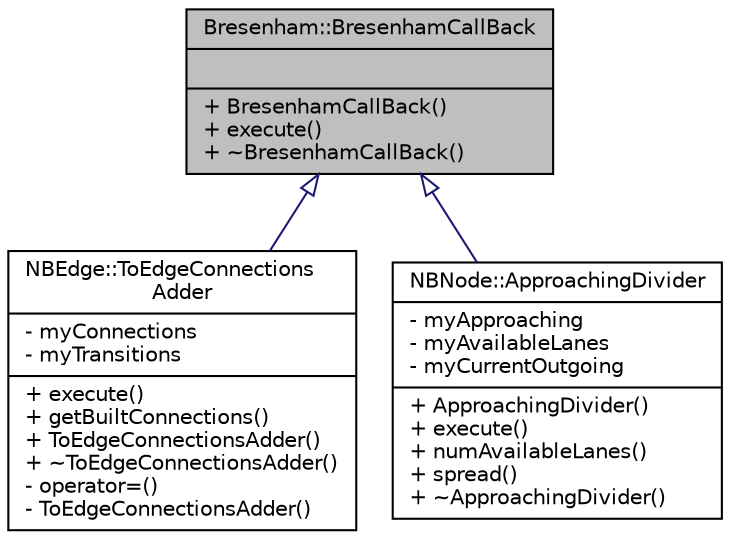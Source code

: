 digraph "Bresenham::BresenhamCallBack"
{
  edge [fontname="Helvetica",fontsize="10",labelfontname="Helvetica",labelfontsize="10"];
  node [fontname="Helvetica",fontsize="10",shape=record];
  Node0 [label="{Bresenham::BresenhamCallBack\n||+ BresenhamCallBack()\l+ execute()\l+ ~BresenhamCallBack()\l}",height=0.2,width=0.4,color="black", fillcolor="grey75", style="filled", fontcolor="black"];
  Node0 -> Node1 [dir="back",color="midnightblue",fontsize="10",style="solid",arrowtail="onormal",fontname="Helvetica"];
  Node1 [label="{NBEdge::ToEdgeConnections\lAdder\n|- myConnections\l- myTransitions\l|+ execute()\l+ getBuiltConnections()\l+ ToEdgeConnectionsAdder()\l+ ~ToEdgeConnectionsAdder()\l- operator=()\l- ToEdgeConnectionsAdder()\l}",height=0.2,width=0.4,color="black", fillcolor="white", style="filled",URL="$df/d8c/class_n_b_edge_1_1_to_edge_connections_adder.html",tooltip="A class that being a bresenham-callback assigns the incoming lanes to the edges. "];
  Node0 -> Node2 [dir="back",color="midnightblue",fontsize="10",style="solid",arrowtail="onormal",fontname="Helvetica"];
  Node2 [label="{NBNode::ApproachingDivider\n|- myApproaching\l- myAvailableLanes\l- myCurrentOutgoing\l|+ ApproachingDivider()\l+ execute()\l+ numAvailableLanes()\l+ spread()\l+ ~ApproachingDivider()\l}",height=0.2,width=0.4,color="black", fillcolor="white", style="filled",URL="$d5/dc7/class_n_b_node_1_1_approaching_divider.html",tooltip="Computes lane-2-lane connections. "];
}
